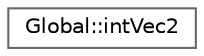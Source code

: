 digraph "Graphical Class Hierarchy"
{
 // LATEX_PDF_SIZE
  bgcolor="transparent";
  edge [fontname=Helvetica,fontsize=10,labelfontname=Helvetica,labelfontsize=10];
  node [fontname=Helvetica,fontsize=10,shape=box,height=0.2,width=0.4];
  rankdir="LR";
  Node0 [id="Node000000",label="Global::intVec2",height=0.2,width=0.4,color="grey40", fillcolor="white", style="filled",URL="$struct_global_1_1int_vec2.html",tooltip=" "];
}
